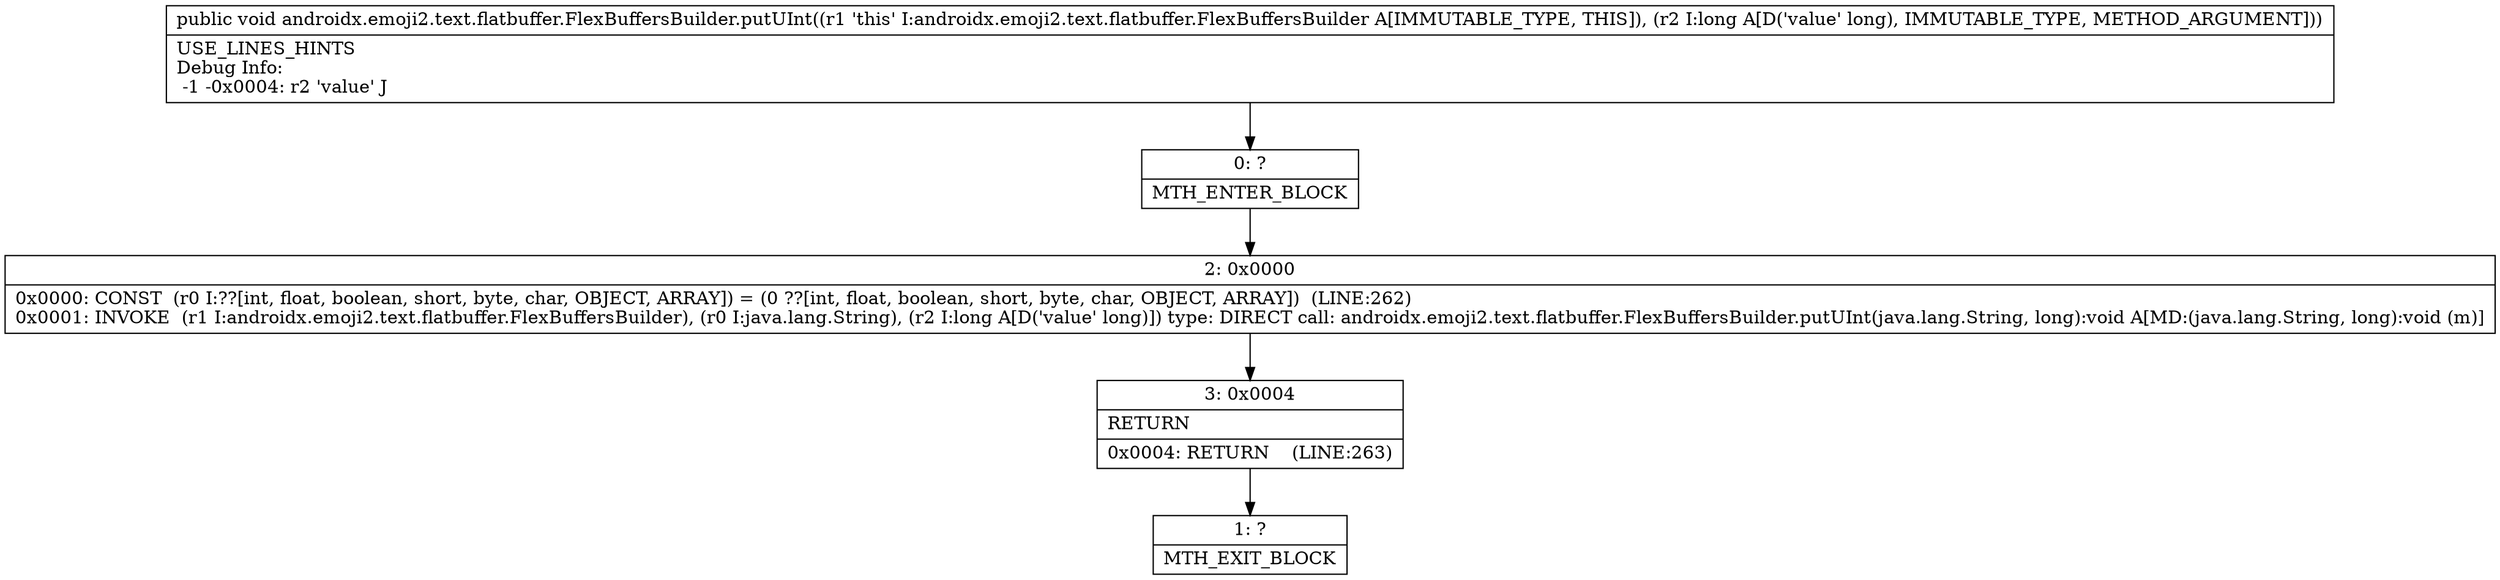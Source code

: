 digraph "CFG forandroidx.emoji2.text.flatbuffer.FlexBuffersBuilder.putUInt(J)V" {
Node_0 [shape=record,label="{0\:\ ?|MTH_ENTER_BLOCK\l}"];
Node_2 [shape=record,label="{2\:\ 0x0000|0x0000: CONST  (r0 I:??[int, float, boolean, short, byte, char, OBJECT, ARRAY]) = (0 ??[int, float, boolean, short, byte, char, OBJECT, ARRAY])  (LINE:262)\l0x0001: INVOKE  (r1 I:androidx.emoji2.text.flatbuffer.FlexBuffersBuilder), (r0 I:java.lang.String), (r2 I:long A[D('value' long)]) type: DIRECT call: androidx.emoji2.text.flatbuffer.FlexBuffersBuilder.putUInt(java.lang.String, long):void A[MD:(java.lang.String, long):void (m)]\l}"];
Node_3 [shape=record,label="{3\:\ 0x0004|RETURN\l|0x0004: RETURN    (LINE:263)\l}"];
Node_1 [shape=record,label="{1\:\ ?|MTH_EXIT_BLOCK\l}"];
MethodNode[shape=record,label="{public void androidx.emoji2.text.flatbuffer.FlexBuffersBuilder.putUInt((r1 'this' I:androidx.emoji2.text.flatbuffer.FlexBuffersBuilder A[IMMUTABLE_TYPE, THIS]), (r2 I:long A[D('value' long), IMMUTABLE_TYPE, METHOD_ARGUMENT]))  | USE_LINES_HINTS\lDebug Info:\l  \-1 \-0x0004: r2 'value' J\l}"];
MethodNode -> Node_0;Node_0 -> Node_2;
Node_2 -> Node_3;
Node_3 -> Node_1;
}

